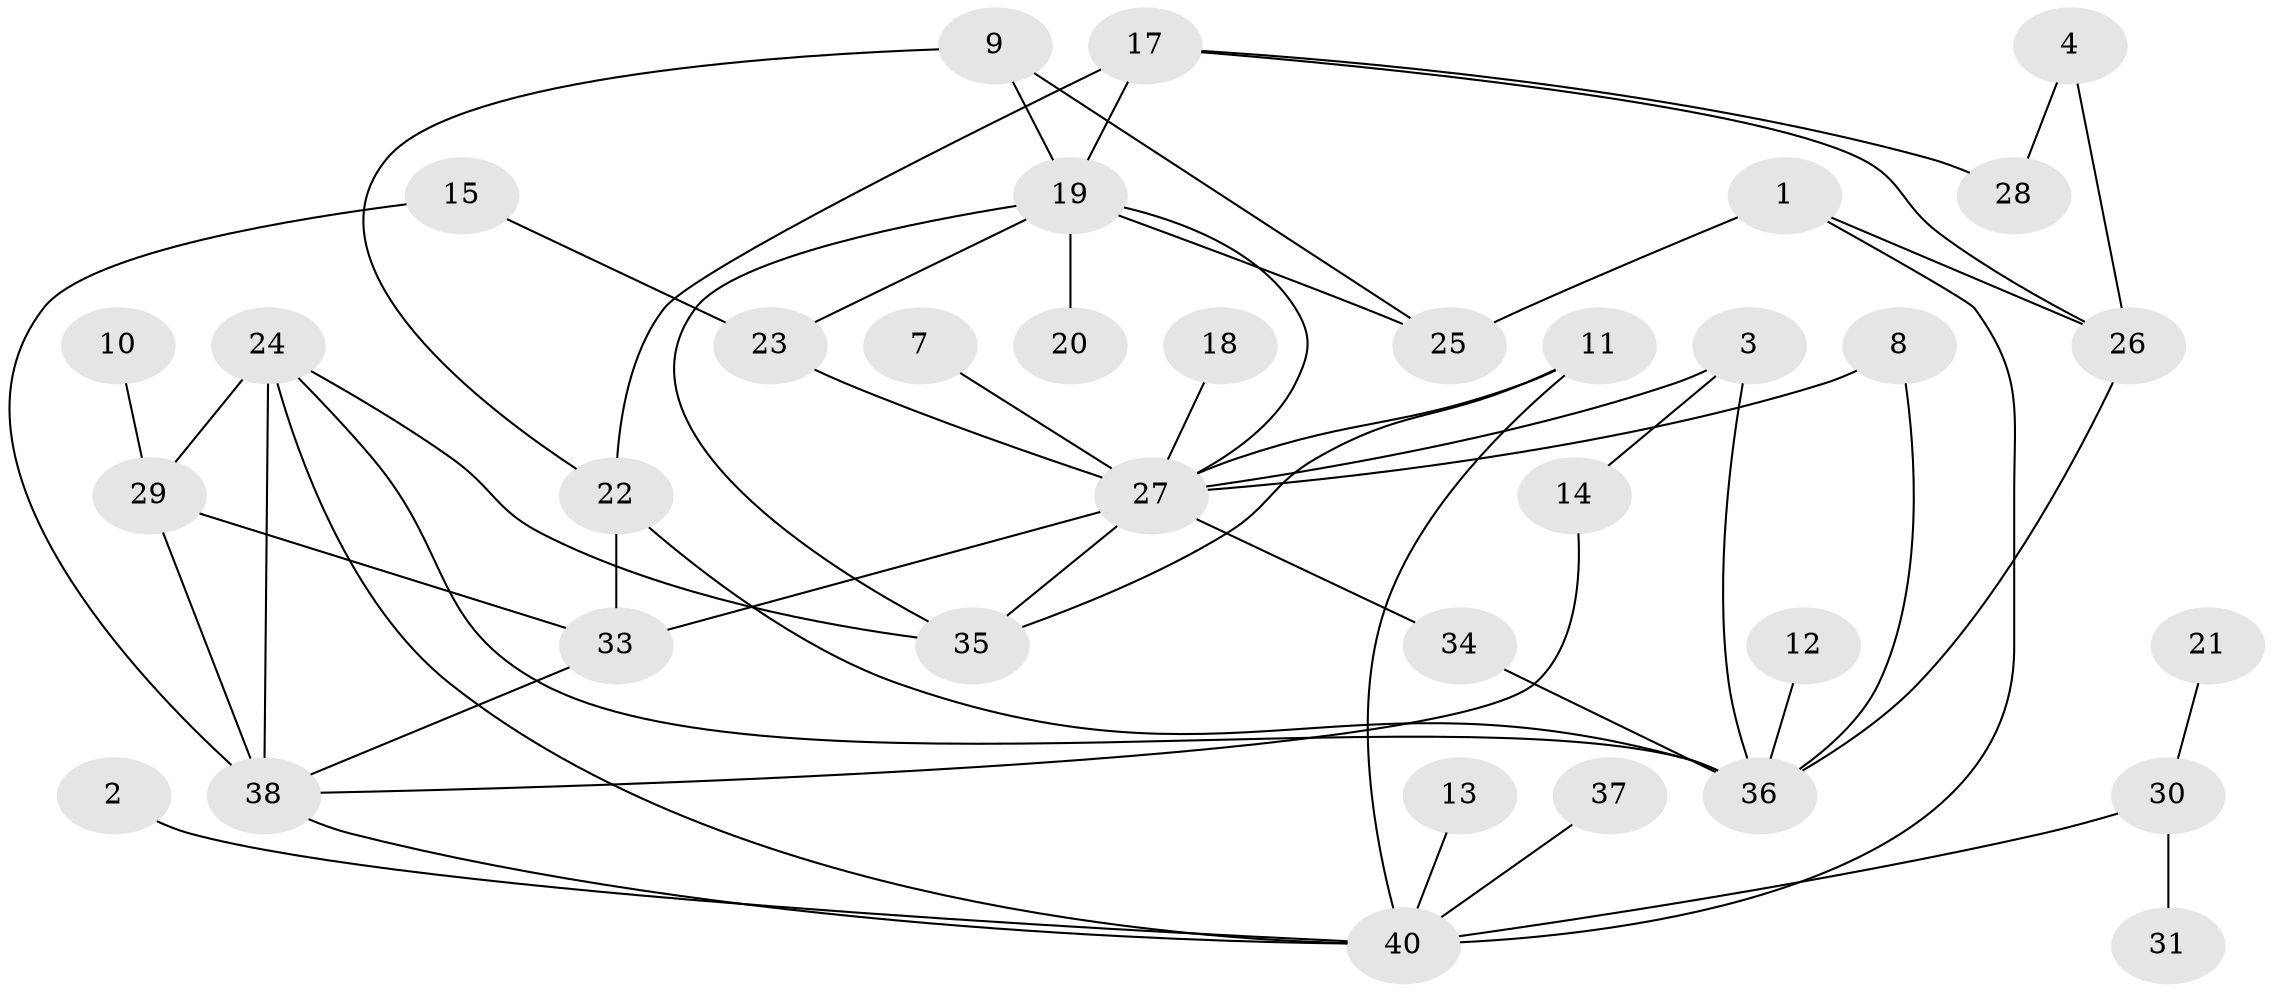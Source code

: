 // original degree distribution, {1: 0.225, 4: 0.15, 3: 0.2125, 2: 0.2625, 0: 0.0625, 5: 0.0375, 6: 0.05}
// Generated by graph-tools (version 1.1) at 2025/49/03/09/25 03:49:10]
// undirected, 35 vertices, 55 edges
graph export_dot {
graph [start="1"]
  node [color=gray90,style=filled];
  1;
  2;
  3;
  4;
  7;
  8;
  9;
  10;
  11;
  12;
  13;
  14;
  15;
  17;
  18;
  19;
  20;
  21;
  22;
  23;
  24;
  25;
  26;
  27;
  28;
  29;
  30;
  31;
  33;
  34;
  35;
  36;
  37;
  38;
  40;
  1 -- 25 [weight=1.0];
  1 -- 26 [weight=1.0];
  1 -- 40 [weight=1.0];
  2 -- 40 [weight=1.0];
  3 -- 14 [weight=1.0];
  3 -- 27 [weight=1.0];
  3 -- 36 [weight=1.0];
  4 -- 26 [weight=1.0];
  4 -- 28 [weight=1.0];
  7 -- 27 [weight=1.0];
  8 -- 27 [weight=1.0];
  8 -- 36 [weight=1.0];
  9 -- 19 [weight=1.0];
  9 -- 22 [weight=1.0];
  9 -- 25 [weight=1.0];
  10 -- 29 [weight=1.0];
  11 -- 27 [weight=1.0];
  11 -- 35 [weight=1.0];
  11 -- 40 [weight=1.0];
  12 -- 36 [weight=1.0];
  13 -- 40 [weight=1.0];
  14 -- 38 [weight=1.0];
  15 -- 23 [weight=1.0];
  15 -- 38 [weight=1.0];
  17 -- 19 [weight=1.0];
  17 -- 22 [weight=2.0];
  17 -- 26 [weight=1.0];
  17 -- 28 [weight=1.0];
  18 -- 27 [weight=1.0];
  19 -- 20 [weight=1.0];
  19 -- 23 [weight=1.0];
  19 -- 25 [weight=1.0];
  19 -- 27 [weight=1.0];
  19 -- 35 [weight=1.0];
  21 -- 30 [weight=1.0];
  22 -- 33 [weight=2.0];
  22 -- 36 [weight=1.0];
  23 -- 27 [weight=1.0];
  24 -- 29 [weight=1.0];
  24 -- 35 [weight=1.0];
  24 -- 36 [weight=1.0];
  24 -- 38 [weight=2.0];
  24 -- 40 [weight=1.0];
  26 -- 36 [weight=1.0];
  27 -- 33 [weight=1.0];
  27 -- 34 [weight=1.0];
  27 -- 35 [weight=1.0];
  29 -- 33 [weight=1.0];
  29 -- 38 [weight=1.0];
  30 -- 31 [weight=1.0];
  30 -- 40 [weight=1.0];
  33 -- 38 [weight=1.0];
  34 -- 36 [weight=1.0];
  37 -- 40 [weight=1.0];
  38 -- 40 [weight=1.0];
}
